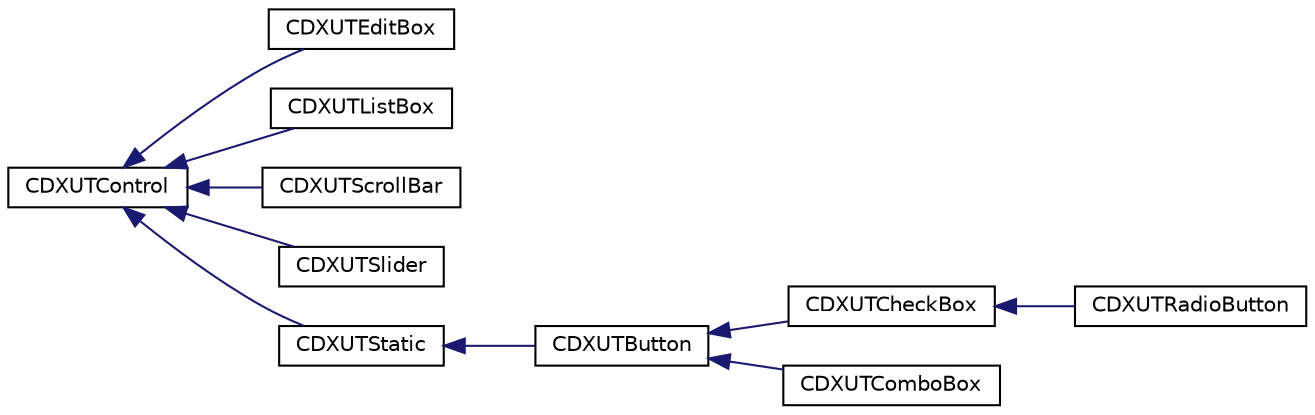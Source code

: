 digraph G
{
  edge [fontname="Helvetica",fontsize="10",labelfontname="Helvetica",labelfontsize="10"];
  node [fontname="Helvetica",fontsize="10",shape=record];
  rankdir="LR";
  Node1 [label="CDXUTControl",height=0.2,width=0.4,color="black", fillcolor="white", style="filled",URL="$class_c_d_x_u_t_control.html"];
  Node1 -> Node2 [dir="back",color="midnightblue",fontsize="10",style="solid",fontname="Helvetica"];
  Node2 [label="CDXUTEditBox",height=0.2,width=0.4,color="black", fillcolor="white", style="filled",URL="$class_c_d_x_u_t_edit_box.html"];
  Node1 -> Node3 [dir="back",color="midnightblue",fontsize="10",style="solid",fontname="Helvetica"];
  Node3 [label="CDXUTListBox",height=0.2,width=0.4,color="black", fillcolor="white", style="filled",URL="$class_c_d_x_u_t_list_box.html"];
  Node1 -> Node4 [dir="back",color="midnightblue",fontsize="10",style="solid",fontname="Helvetica"];
  Node4 [label="CDXUTScrollBar",height=0.2,width=0.4,color="black", fillcolor="white", style="filled",URL="$class_c_d_x_u_t_scroll_bar.html"];
  Node1 -> Node5 [dir="back",color="midnightblue",fontsize="10",style="solid",fontname="Helvetica"];
  Node5 [label="CDXUTSlider",height=0.2,width=0.4,color="black", fillcolor="white", style="filled",URL="$class_c_d_x_u_t_slider.html"];
  Node1 -> Node6 [dir="back",color="midnightblue",fontsize="10",style="solid",fontname="Helvetica"];
  Node6 [label="CDXUTStatic",height=0.2,width=0.4,color="black", fillcolor="white", style="filled",URL="$class_c_d_x_u_t_static.html"];
  Node6 -> Node7 [dir="back",color="midnightblue",fontsize="10",style="solid",fontname="Helvetica"];
  Node7 [label="CDXUTButton",height=0.2,width=0.4,color="black", fillcolor="white", style="filled",URL="$class_c_d_x_u_t_button.html"];
  Node7 -> Node8 [dir="back",color="midnightblue",fontsize="10",style="solid",fontname="Helvetica"];
  Node8 [label="CDXUTCheckBox",height=0.2,width=0.4,color="black", fillcolor="white", style="filled",URL="$class_c_d_x_u_t_check_box.html"];
  Node8 -> Node9 [dir="back",color="midnightblue",fontsize="10",style="solid",fontname="Helvetica"];
  Node9 [label="CDXUTRadioButton",height=0.2,width=0.4,color="black", fillcolor="white", style="filled",URL="$class_c_d_x_u_t_radio_button.html"];
  Node7 -> Node10 [dir="back",color="midnightblue",fontsize="10",style="solid",fontname="Helvetica"];
  Node10 [label="CDXUTComboBox",height=0.2,width=0.4,color="black", fillcolor="white", style="filled",URL="$class_c_d_x_u_t_combo_box.html"];
}
